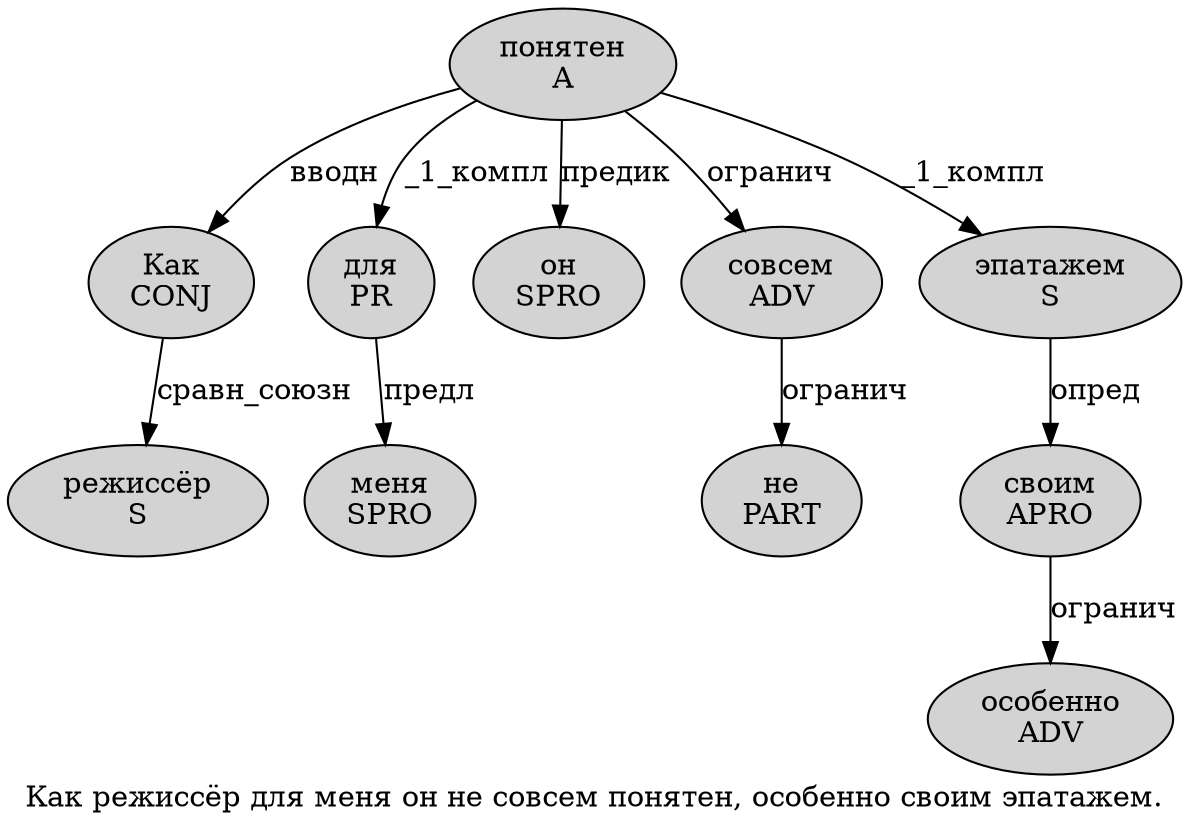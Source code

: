 digraph SENTENCE_697 {
	graph [label="Как режиссёр для меня он не совсем понятен, особенно своим эпатажем."]
	node [style=filled]
		0 [label="Как
CONJ" color="" fillcolor=lightgray penwidth=1 shape=ellipse]
		1 [label="режиссёр
S" color="" fillcolor=lightgray penwidth=1 shape=ellipse]
		2 [label="для
PR" color="" fillcolor=lightgray penwidth=1 shape=ellipse]
		3 [label="меня
SPRO" color="" fillcolor=lightgray penwidth=1 shape=ellipse]
		4 [label="он
SPRO" color="" fillcolor=lightgray penwidth=1 shape=ellipse]
		5 [label="не
PART" color="" fillcolor=lightgray penwidth=1 shape=ellipse]
		6 [label="совсем
ADV" color="" fillcolor=lightgray penwidth=1 shape=ellipse]
		7 [label="понятен
A" color="" fillcolor=lightgray penwidth=1 shape=ellipse]
		9 [label="особенно
ADV" color="" fillcolor=lightgray penwidth=1 shape=ellipse]
		10 [label="своим
APRO" color="" fillcolor=lightgray penwidth=1 shape=ellipse]
		11 [label="эпатажем
S" color="" fillcolor=lightgray penwidth=1 shape=ellipse]
			0 -> 1 [label="сравн_союзн"]
			11 -> 10 [label="опред"]
			6 -> 5 [label="огранич"]
			2 -> 3 [label="предл"]
			10 -> 9 [label="огранич"]
			7 -> 0 [label="вводн"]
			7 -> 2 [label="_1_компл"]
			7 -> 4 [label="предик"]
			7 -> 6 [label="огранич"]
			7 -> 11 [label="_1_компл"]
}